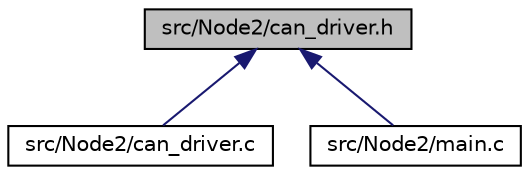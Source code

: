 digraph "src/Node2/can_driver.h"
{
  edge [fontname="Helvetica",fontsize="10",labelfontname="Helvetica",labelfontsize="10"];
  node [fontname="Helvetica",fontsize="10",shape=record];
  Node1 [label="src/Node2/can_driver.h",height=0.2,width=0.4,color="black", fillcolor="grey75", style="filled", fontcolor="black"];
  Node1 -> Node2 [dir="back",color="midnightblue",fontsize="10",style="solid"];
  Node2 [label="src/Node2/can_driver.c",height=0.2,width=0.4,color="black", fillcolor="white", style="filled",URL="$Node2_2can__driver_8c.html"];
  Node1 -> Node3 [dir="back",color="midnightblue",fontsize="10",style="solid"];
  Node3 [label="src/Node2/main.c",height=0.2,width=0.4,color="black", fillcolor="white", style="filled",URL="$Node2_2main_8c.html"];
}
